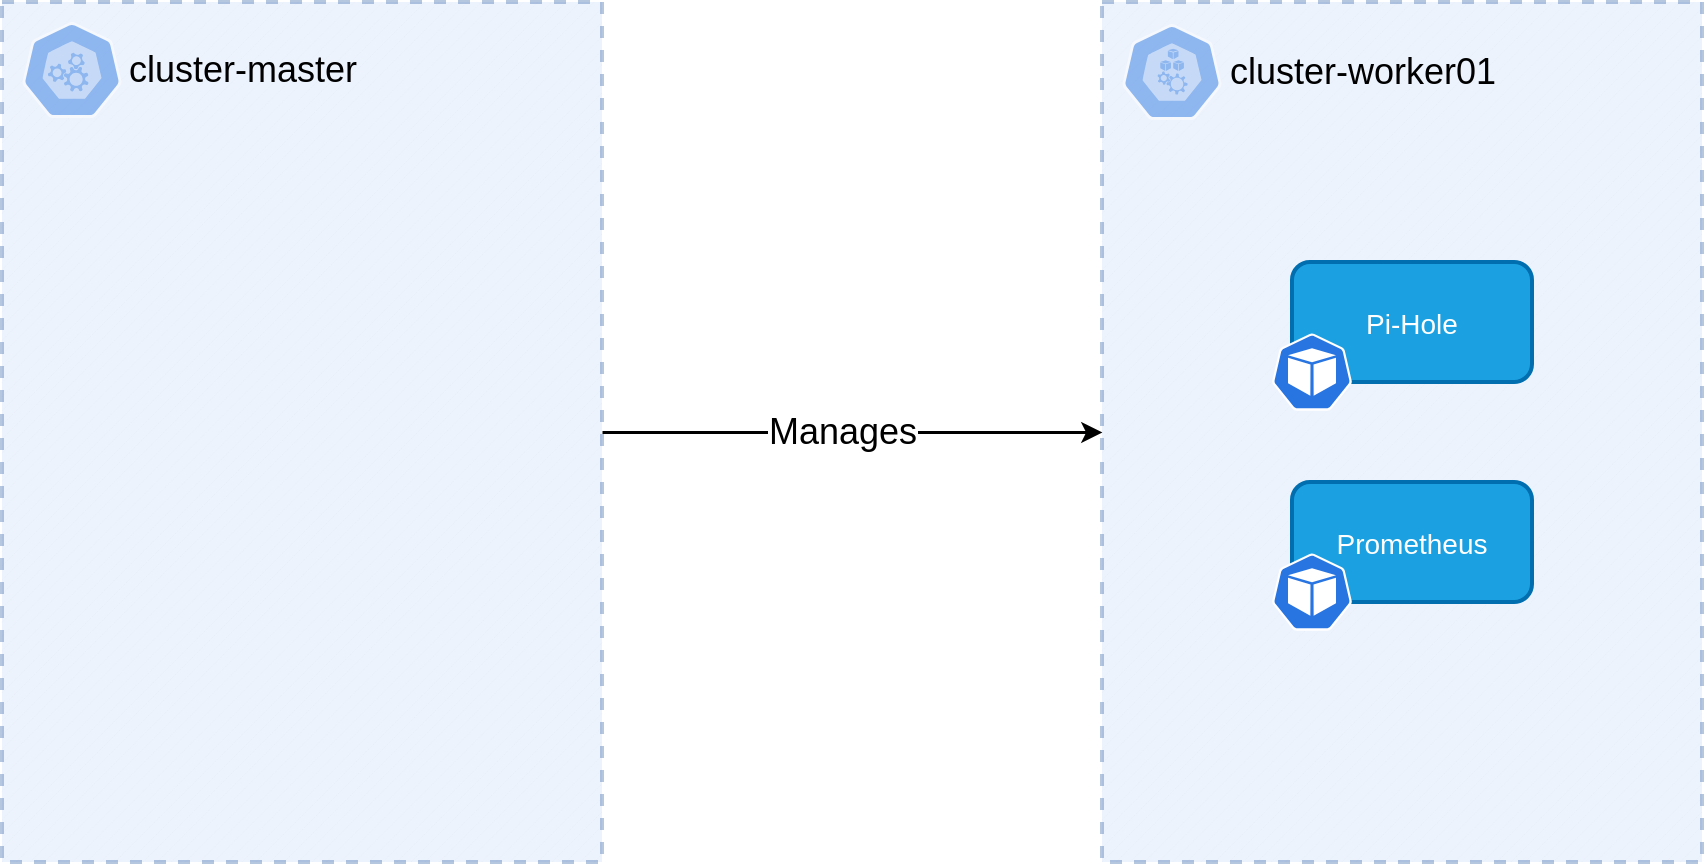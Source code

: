 <mxfile version="20.7.4" type="device"><diagram id="aKNw-K2CrcAXVSlUuBIN" name="Page-1"><mxGraphModel dx="2924" dy="836" grid="1" gridSize="10" guides="1" tooltips="1" connect="1" arrows="1" fold="1" page="1" pageScale="1" pageWidth="850" pageHeight="1100" math="0" shadow="0"><root><mxCell id="0"/><mxCell id="1" parent="0"/><mxCell id="Uv_nbkwHLuBSRKb11S-6-11" style="edgeStyle=orthogonalEdgeStyle;rounded=1;orthogonalLoop=1;jettySize=auto;html=1;entryX=0;entryY=0.5;entryDx=0;entryDy=0;entryPerimeter=0;fontSize=18;strokeWidth=1.5;" edge="1" parent="1" source="Uv_nbkwHLuBSRKb11S-6-5" target="Uv_nbkwHLuBSRKb11S-6-7"><mxGeometry relative="1" as="geometry"/></mxCell><mxCell id="Uv_nbkwHLuBSRKb11S-6-21" value="Manages" style="edgeLabel;html=1;align=center;verticalAlign=middle;resizable=0;points=[];fontSize=18;" vertex="1" connectable="0" parent="Uv_nbkwHLuBSRKb11S-6-11"><mxGeometry x="-0.232" y="-3" relative="1" as="geometry"><mxPoint x="24" y="-3" as="offset"/></mxGeometry></mxCell><mxCell id="Uv_nbkwHLuBSRKb11S-6-14" value="" style="group" vertex="1" connectable="0" parent="1"><mxGeometry x="450" y="170" width="300" height="430" as="geometry"/></mxCell><mxCell id="Uv_nbkwHLuBSRKb11S-6-17" value="" style="group" vertex="1" connectable="0" parent="Uv_nbkwHLuBSRKb11S-6-14"><mxGeometry width="300" height="430" as="geometry"/></mxCell><mxCell id="Uv_nbkwHLuBSRKb11S-6-7" value="" style="verticalLabelPosition=bottom;verticalAlign=top;html=1;shape=mxgraph.basic.patternFillRect;fillStyle=diag;step=5;fillStrokeWidth=0.2;fillStrokeColor=#dddddd;opacity=50;fillColor=#dae8fc;strokeColor=#6c8ebf;dashed=1;strokeWidth=2;" vertex="1" parent="Uv_nbkwHLuBSRKb11S-6-17"><mxGeometry width="300" height="430" as="geometry"/></mxCell><mxCell id="Uv_nbkwHLuBSRKb11S-6-8" value="cluster-worker01" style="text;html=1;align=center;verticalAlign=middle;resizable=0;points=[];autosize=1;strokeColor=none;fillColor=none;fontSize=18;" vertex="1" parent="Uv_nbkwHLuBSRKb11S-6-17"><mxGeometry x="50" y="15" width="160" height="40" as="geometry"/></mxCell><mxCell id="Uv_nbkwHLuBSRKb11S-6-16" value="" style="sketch=0;html=1;dashed=0;whitespace=wrap;fillColor=#2875E2;strokeColor=#ffffff;points=[[0.005,0.63,0],[0.1,0.2,0],[0.9,0.2,0],[0.5,0,0],[0.995,0.63,0],[0.72,0.99,0],[0.5,1,0],[0.28,0.99,0]];verticalLabelPosition=bottom;align=center;verticalAlign=top;shape=mxgraph.kubernetes.icon;prIcon=node;strokeWidth=2;fontSize=18;opacity=50;" vertex="1" parent="Uv_nbkwHLuBSRKb11S-6-17"><mxGeometry x="10" y="11" width="50" height="48" as="geometry"/></mxCell><mxCell id="Uv_nbkwHLuBSRKb11S-6-25" value="" style="group" vertex="1" connectable="0" parent="Uv_nbkwHLuBSRKb11S-6-17"><mxGeometry x="85" y="130" width="130" height="80" as="geometry"/></mxCell><mxCell id="Uv_nbkwHLuBSRKb11S-6-23" value="&lt;font style=&quot;font-size: 14px;&quot;&gt;Pi-Hole&lt;/font&gt;" style="rounded=1;whiteSpace=wrap;html=1;strokeWidth=2;fontSize=18;fillColor=#1ba1e2;strokeColor=#006EAF;fontColor=#ffffff;" vertex="1" parent="Uv_nbkwHLuBSRKb11S-6-25"><mxGeometry x="10" width="120" height="60" as="geometry"/></mxCell><mxCell id="Uv_nbkwHLuBSRKb11S-6-24" value="" style="sketch=0;html=1;dashed=0;whitespace=wrap;fillColor=#2875E2;strokeColor=#ffffff;points=[[0.005,0.63,0],[0.1,0.2,0],[0.9,0.2,0],[0.5,0,0],[0.995,0.63,0],[0.72,0.99,0],[0.5,1,0],[0.28,0.99,0]];verticalLabelPosition=bottom;align=center;verticalAlign=top;shape=mxgraph.kubernetes.icon;prIcon=pod;strokeWidth=2;fontSize=14;" vertex="1" parent="Uv_nbkwHLuBSRKb11S-6-25"><mxGeometry y="30" width="40" height="50" as="geometry"/></mxCell><mxCell id="Uv_nbkwHLuBSRKb11S-6-26" value="" style="group" vertex="1" connectable="0" parent="Uv_nbkwHLuBSRKb11S-6-17"><mxGeometry x="85" y="240" width="130" height="80" as="geometry"/></mxCell><mxCell id="Uv_nbkwHLuBSRKb11S-6-27" value="&lt;font style=&quot;font-size: 14px;&quot;&gt;Prometheus&lt;/font&gt;" style="rounded=1;whiteSpace=wrap;html=1;strokeWidth=2;fontSize=18;fillColor=#1ba1e2;strokeColor=#006EAF;fontColor=#ffffff;" vertex="1" parent="Uv_nbkwHLuBSRKb11S-6-26"><mxGeometry x="10" width="120" height="60" as="geometry"/></mxCell><mxCell id="Uv_nbkwHLuBSRKb11S-6-28" value="" style="sketch=0;html=1;dashed=0;whitespace=wrap;fillColor=#2875E2;strokeColor=#ffffff;points=[[0.005,0.63,0],[0.1,0.2,0],[0.9,0.2,0],[0.5,0,0],[0.995,0.63,0],[0.72,0.99,0],[0.5,1,0],[0.28,0.99,0]];verticalLabelPosition=bottom;align=center;verticalAlign=top;shape=mxgraph.kubernetes.icon;prIcon=pod;strokeWidth=2;fontSize=14;" vertex="1" parent="Uv_nbkwHLuBSRKb11S-6-26"><mxGeometry y="30" width="40" height="50" as="geometry"/></mxCell><mxCell id="Uv_nbkwHLuBSRKb11S-6-29" value="" style="group" vertex="1" connectable="0" parent="1"><mxGeometry x="-100" y="170" width="300" height="430" as="geometry"/></mxCell><mxCell id="Uv_nbkwHLuBSRKb11S-6-5" value="" style="verticalLabelPosition=bottom;verticalAlign=top;html=1;shape=mxgraph.basic.patternFillRect;fillStyle=diag;step=5;fillStrokeWidth=0.2;fillStrokeColor=#dddddd;opacity=50;fillColor=#dae8fc;strokeColor=#6c8ebf;dashed=1;strokeWidth=2;" vertex="1" parent="Uv_nbkwHLuBSRKb11S-6-29"><mxGeometry width="300" height="430" as="geometry"/></mxCell><mxCell id="Uv_nbkwHLuBSRKb11S-6-15" value="" style="sketch=0;html=1;dashed=0;whitespace=wrap;fillColor=#2875E2;strokeColor=#ffffff;points=[[0.005,0.63,0],[0.1,0.2,0],[0.9,0.2,0],[0.5,0,0],[0.995,0.63,0],[0.72,0.99,0],[0.5,1,0],[0.28,0.99,0]];verticalLabelPosition=bottom;align=center;verticalAlign=top;shape=mxgraph.kubernetes.icon;prIcon=master;strokeWidth=2;fontSize=18;opacity=50;" vertex="1" parent="Uv_nbkwHLuBSRKb11S-6-29"><mxGeometry x="10" y="10" width="50" height="48" as="geometry"/></mxCell><mxCell id="Uv_nbkwHLuBSRKb11S-6-6" value="&lt;span style=&quot;font-size: 18px;&quot;&gt;cluster-master&lt;/span&gt;" style="text;html=1;align=center;verticalAlign=middle;resizable=0;points=[];autosize=1;strokeColor=none;fillColor=none;" vertex="1" parent="Uv_nbkwHLuBSRKb11S-6-29"><mxGeometry x="50" y="14" width="140" height="40" as="geometry"/></mxCell></root></mxGraphModel></diagram></mxfile>